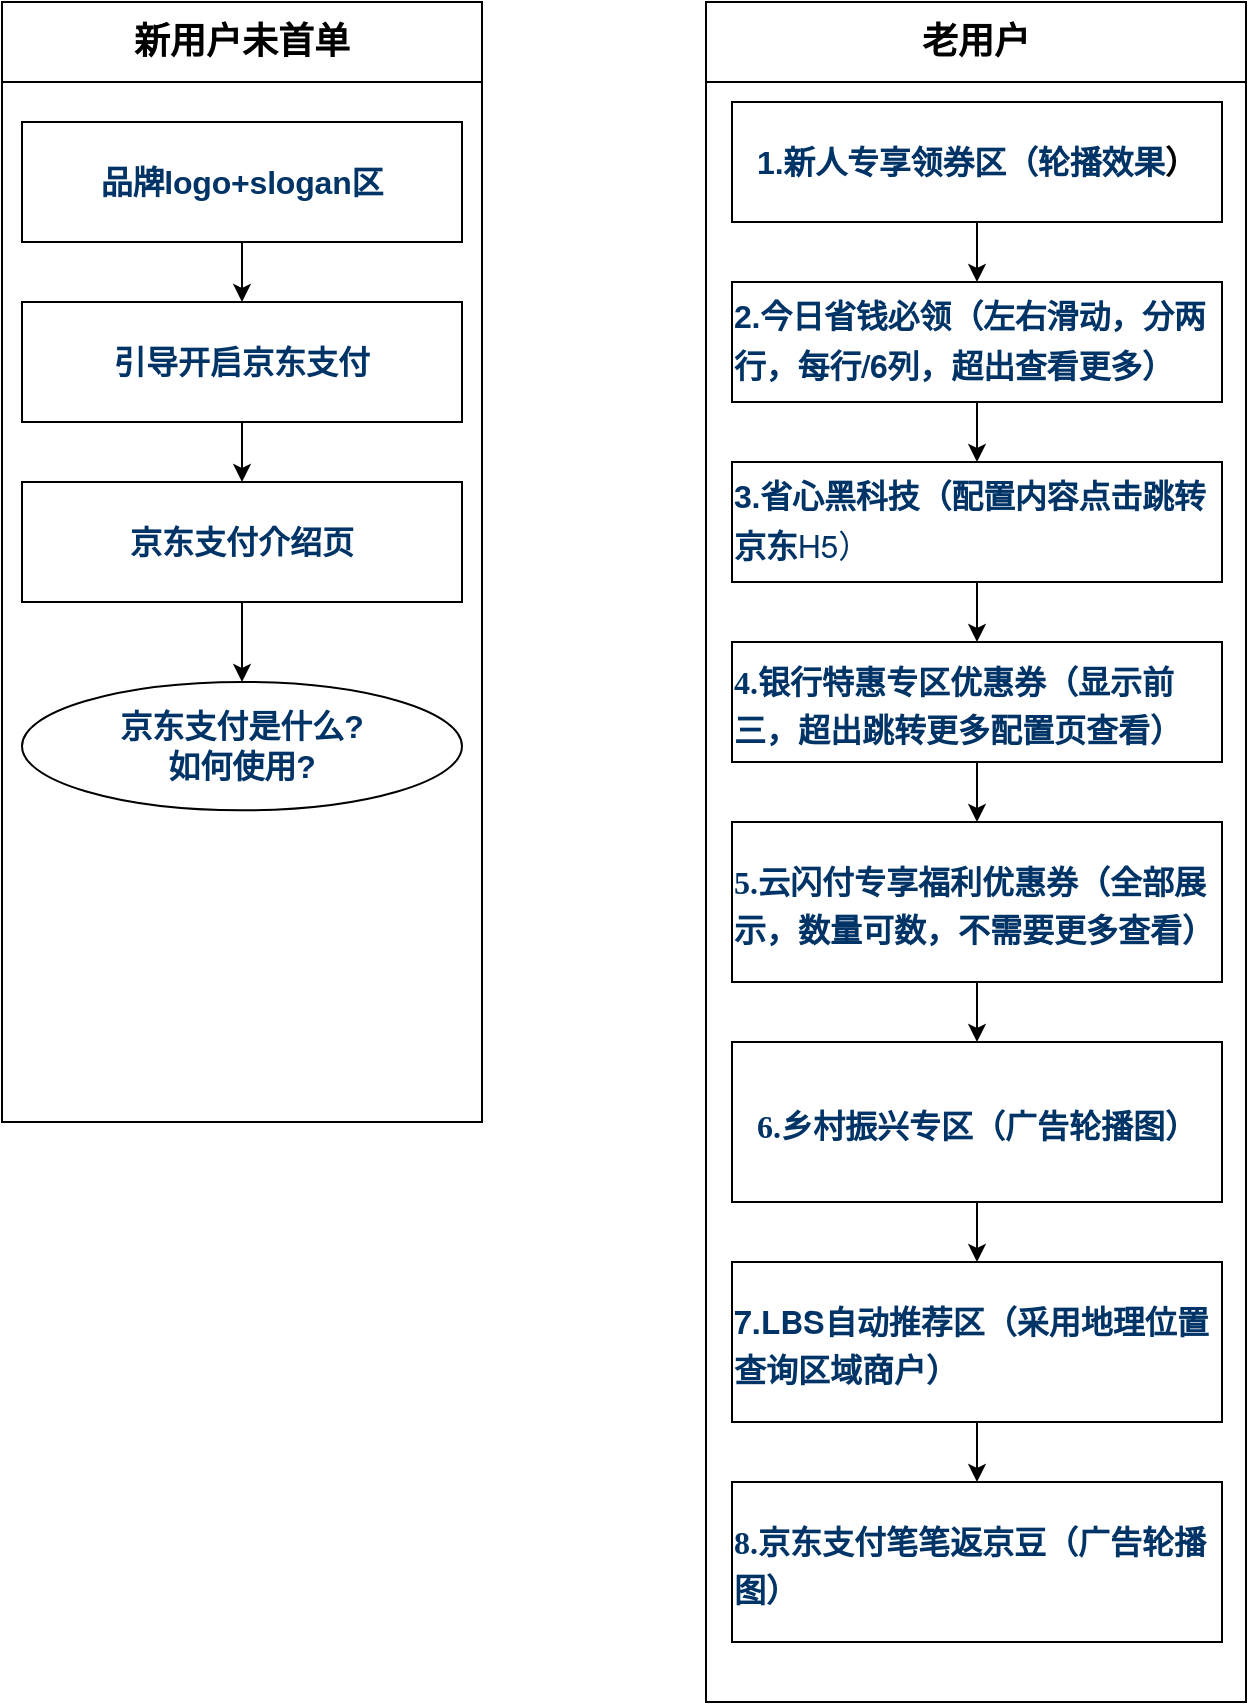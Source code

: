 <mxfile version="16.6.1" type="github">
  <diagram id="wFE0QG_FPsp0jaGvCLVb" name="Page-1">
    <mxGraphModel dx="1298" dy="786" grid="1" gridSize="10" guides="1" tooltips="1" connect="1" arrows="1" fold="1" page="1" pageScale="1" pageWidth="850" pageHeight="1100" math="0" shadow="0">
      <root>
        <mxCell id="0" />
        <mxCell id="1" parent="0" />
        <mxCell id="zbjC4olAFxsm4mvHzc2k-54" value="" style="group" vertex="1" connectable="0" parent="1">
          <mxGeometry x="30" y="20" width="240" height="560" as="geometry" />
        </mxCell>
        <mxCell id="zbjC4olAFxsm4mvHzc2k-34" value="" style="rounded=0;whiteSpace=wrap;html=1;sketch=0;fillColor=none;" vertex="1" parent="zbjC4olAFxsm4mvHzc2k-54">
          <mxGeometry width="240" height="560" as="geometry" />
        </mxCell>
        <mxCell id="zbjC4olAFxsm4mvHzc2k-37" value="&lt;font size=&quot;1&quot;&gt;&lt;b style=&quot;font-size: 18px&quot;&gt;新用户未首单&lt;/b&gt;&lt;/font&gt;" style="rounded=0;whiteSpace=wrap;html=1;sketch=0;fillColor=none;" vertex="1" parent="zbjC4olAFxsm4mvHzc2k-54">
          <mxGeometry width="240" height="40" as="geometry" />
        </mxCell>
        <mxCell id="zbjC4olAFxsm4mvHzc2k-55" value="&lt;h3 id=&quot;id-京东支付小程序一期-页面分为”品牌logo＋slogan“区域、”引导开启按钮“区域、京东支付介绍及京东支付使用介绍区域&quot; style=&quot;margin: 0px ; padding: 0px ; font-size: 16px ; line-height: 1.5 ; letter-spacing: -0.006em ; text-align: left ; background-color: rgb(255 , 255 , 255)&quot;&gt;&lt;font color=&quot;#003366&quot;&gt;品牌logo+slogan区&lt;/font&gt;&lt;/h3&gt;" style="rounded=0;whiteSpace=wrap;html=1;sketch=0;fillColor=none;" vertex="1" parent="zbjC4olAFxsm4mvHzc2k-54">
          <mxGeometry x="10" y="60" width="220" height="60" as="geometry" />
        </mxCell>
        <mxCell id="zbjC4olAFxsm4mvHzc2k-56" value="&lt;font style=&quot;font-size: 16px&quot; color=&quot;#003366&quot;&gt;&lt;b&gt;引导开启京东支付&lt;/b&gt;&lt;/font&gt;" style="whiteSpace=wrap;html=1;fillColor=none;rounded=0;sketch=0;" vertex="1" parent="zbjC4olAFxsm4mvHzc2k-54">
          <mxGeometry x="10" y="150" width="220" height="60" as="geometry" />
        </mxCell>
        <mxCell id="zbjC4olAFxsm4mvHzc2k-57" value="" style="edgeStyle=orthogonalEdgeStyle;rounded=0;orthogonalLoop=1;jettySize=auto;html=1;fontSize=16;entryX=0.5;entryY=0;entryDx=0;entryDy=0;" edge="1" parent="zbjC4olAFxsm4mvHzc2k-54" source="zbjC4olAFxsm4mvHzc2k-55" target="zbjC4olAFxsm4mvHzc2k-56">
          <mxGeometry relative="1" as="geometry" />
        </mxCell>
        <mxCell id="zbjC4olAFxsm4mvHzc2k-58" value="&lt;b style=&quot;font-size: 16px&quot;&gt;&lt;font color=&quot;#003366&quot;&gt;京东支付介绍页&lt;/font&gt;&lt;/b&gt;" style="whiteSpace=wrap;html=1;fillColor=none;rounded=0;sketch=0;" vertex="1" parent="zbjC4olAFxsm4mvHzc2k-54">
          <mxGeometry x="10" y="240" width="220" height="60" as="geometry" />
        </mxCell>
        <mxCell id="zbjC4olAFxsm4mvHzc2k-59" value="" style="edgeStyle=orthogonalEdgeStyle;rounded=0;orthogonalLoop=1;jettySize=auto;html=1;fontSize=16;" edge="1" parent="zbjC4olAFxsm4mvHzc2k-54" source="zbjC4olAFxsm4mvHzc2k-56" target="zbjC4olAFxsm4mvHzc2k-58">
          <mxGeometry relative="1" as="geometry" />
        </mxCell>
        <mxCell id="zbjC4olAFxsm4mvHzc2k-60" value="&lt;b style=&quot;font-size: 16px&quot;&gt;&lt;font color=&quot;#003366&quot;&gt;京东支付是什么?&lt;br&gt;如何使用?&lt;/font&gt;&lt;/b&gt;" style="ellipse;whiteSpace=wrap;html=1;fillColor=none;rounded=0;sketch=0;" vertex="1" parent="zbjC4olAFxsm4mvHzc2k-54">
          <mxGeometry x="10" y="340" width="220" height="64.17" as="geometry" />
        </mxCell>
        <mxCell id="zbjC4olAFxsm4mvHzc2k-61" value="" style="edgeStyle=orthogonalEdgeStyle;rounded=0;orthogonalLoop=1;jettySize=auto;html=1;fontSize=16;" edge="1" parent="zbjC4olAFxsm4mvHzc2k-54" source="zbjC4olAFxsm4mvHzc2k-58" target="zbjC4olAFxsm4mvHzc2k-60">
          <mxGeometry relative="1" as="geometry" />
        </mxCell>
        <mxCell id="zbjC4olAFxsm4mvHzc2k-52" value="" style="rounded=0;whiteSpace=wrap;html=1;sketch=0;fillColor=none;" vertex="1" parent="1">
          <mxGeometry x="382" y="20" width="270" height="850" as="geometry" />
        </mxCell>
        <mxCell id="zbjC4olAFxsm4mvHzc2k-53" value="&lt;font size=&quot;1&quot;&gt;&lt;b style=&quot;font-size: 18px&quot;&gt;老用户&lt;/b&gt;&lt;/font&gt;" style="rounded=0;whiteSpace=wrap;html=1;sketch=0;fillColor=none;" vertex="1" parent="1">
          <mxGeometry x="382" y="20" width="270" height="40" as="geometry" />
        </mxCell>
        <mxCell id="zbjC4olAFxsm4mvHzc2k-80" value="" style="edgeStyle=orthogonalEdgeStyle;rounded=0;orthogonalLoop=1;jettySize=auto;html=1;fontSize=16;fontColor=#003366;entryX=0.5;entryY=0;entryDx=0;entryDy=0;" edge="1" parent="1" source="zbjC4olAFxsm4mvHzc2k-72" target="zbjC4olAFxsm4mvHzc2k-75">
          <mxGeometry relative="1" as="geometry" />
        </mxCell>
        <mxCell id="zbjC4olAFxsm4mvHzc2k-72" value="&lt;h3 id=&quot;id-京东支付小程序一期-页面分为”品牌logo＋slogan“区域、”引导开启按钮“区域、京东支付介绍及京东支付使用介绍区域&quot; style=&quot;margin: 0px ; padding: 0px ; font-size: 16px ; line-height: 1.5 ; letter-spacing: -0.006em ; text-align: left ; background-color: rgb(255 , 255 , 255)&quot;&gt;&lt;font color=&quot;#003366&quot;&gt;1.新人专享领券区（轮播效果&lt;/font&gt;）&lt;/h3&gt;" style="rounded=0;whiteSpace=wrap;html=1;sketch=0;fillColor=none;" vertex="1" parent="1">
          <mxGeometry x="395" y="70" width="245" height="60" as="geometry" />
        </mxCell>
        <mxCell id="zbjC4olAFxsm4mvHzc2k-81" value="" style="edgeStyle=orthogonalEdgeStyle;rounded=0;orthogonalLoop=1;jettySize=auto;html=1;fontSize=16;fontColor=#003366;" edge="1" parent="1" source="zbjC4olAFxsm4mvHzc2k-75" target="zbjC4olAFxsm4mvHzc2k-78">
          <mxGeometry relative="1" as="geometry" />
        </mxCell>
        <mxCell id="zbjC4olAFxsm4mvHzc2k-75" value="&lt;h3 id=&quot;id-京东支付小程序一期-页面分为”品牌logo＋slogan“区域、”引导开启按钮“区域、京东支付介绍及京东支付使用介绍区域&quot; style=&quot;margin: 0px ; padding: 0px ; font-size: 16px ; line-height: 1.5 ; letter-spacing: -0.006em ; text-align: left ; background-color: rgb(255 , 255 , 255)&quot;&gt;&lt;font color=&quot;#003366&quot; style=&quot;font-size: 16px&quot;&gt;2.今日省钱必领（左右滑动，分两行，每行&lt;span class=&quot;s1&quot; style=&quot;font-stretch: normal ; line-height: normal ; font-family: &amp;#34;helvetica neue&amp;#34;&quot;&gt;/6&lt;/span&gt;&lt;span style=&quot;font-family: &amp;#34;pingfang sc&amp;#34;&quot;&gt;列，超出查看更多）&lt;/span&gt;&lt;/font&gt;&lt;/h3&gt;" style="rounded=0;whiteSpace=wrap;html=1;sketch=0;fillColor=none;" vertex="1" parent="1">
          <mxGeometry x="395" y="160" width="245" height="60" as="geometry" />
        </mxCell>
        <mxCell id="zbjC4olAFxsm4mvHzc2k-84" value="" style="edgeStyle=orthogonalEdgeStyle;rounded=0;orthogonalLoop=1;jettySize=auto;html=1;fontSize=16;fontColor=#003366;" edge="1" parent="1" source="zbjC4olAFxsm4mvHzc2k-78" target="zbjC4olAFxsm4mvHzc2k-82">
          <mxGeometry relative="1" as="geometry" />
        </mxCell>
        <mxCell id="zbjC4olAFxsm4mvHzc2k-78" value="&lt;h3 id=&quot;id-京东支付小程序一期-页面分为”品牌logo＋slogan“区域、”引导开启按钮“区域、京东支付介绍及京东支付使用介绍区域&quot; style=&quot;margin: 0px ; padding: 0px ; font-size: 16px ; line-height: 1.5 ; letter-spacing: -0.006em ; text-align: left ; background-color: rgb(255 , 255 , 255)&quot;&gt;&lt;font color=&quot;#003366&quot; style=&quot;font-size: 16px&quot;&gt;&lt;font style=&quot;font-size: 16px&quot;&gt;3.省心黑科技&lt;/font&gt;（配置内容点击跳转京东&lt;span class=&quot;s1&quot; style=&quot;font-weight: normal ; font-stretch: normal ; line-height: normal ; font-family: &amp;#34;helvetica neue&amp;#34;&quot;&gt;H5&lt;/span&gt;&lt;span style=&quot;font-family: &amp;#34;pingfang sc&amp;#34; ; font-weight: normal&quot;&gt;）&lt;/span&gt;&lt;/font&gt;&lt;/h3&gt;" style="rounded=0;whiteSpace=wrap;html=1;sketch=0;fillColor=none;" vertex="1" parent="1">
          <mxGeometry x="395" y="250" width="245" height="60" as="geometry" />
        </mxCell>
        <mxCell id="zbjC4olAFxsm4mvHzc2k-86" value="" style="edgeStyle=orthogonalEdgeStyle;rounded=0;orthogonalLoop=1;jettySize=auto;html=1;fontSize=16;fontColor=#003366;" edge="1" parent="1" source="zbjC4olAFxsm4mvHzc2k-82" target="zbjC4olAFxsm4mvHzc2k-85">
          <mxGeometry relative="1" as="geometry" />
        </mxCell>
        <mxCell id="zbjC4olAFxsm4mvHzc2k-82" value="&lt;h3 id=&quot;id-京东支付小程序一期-页面分为”品牌logo＋slogan“区域、”引导开启按钮“区域、京东支付介绍及京东支付使用介绍区域&quot; style=&quot;margin: 0px ; padding: 0px ; line-height: 1.5 ; letter-spacing: -0.006em ; text-align: left ; background-color: rgb(255 , 255 , 255)&quot;&gt;&lt;p class=&quot;p1&quot; style=&quot;margin: 0px ; font-stretch: normal ; line-height: normal ; font-family: &amp;#34;pingfang sc&amp;#34; ; letter-spacing: normal&quot;&gt;&lt;font style=&quot;font-size: 16px&quot; color=&quot;#003366&quot;&gt;4.银行特惠专区优惠券（显示前三，超出跳转更多配置页查看）&lt;/font&gt;&lt;/p&gt;&lt;/h3&gt;" style="rounded=0;whiteSpace=wrap;html=1;sketch=0;fillColor=none;" vertex="1" parent="1">
          <mxGeometry x="395" y="340" width="245" height="60" as="geometry" />
        </mxCell>
        <mxCell id="zbjC4olAFxsm4mvHzc2k-88" value="" style="edgeStyle=orthogonalEdgeStyle;rounded=0;orthogonalLoop=1;jettySize=auto;html=1;fontSize=16;fontColor=#003366;" edge="1" parent="1" source="zbjC4olAFxsm4mvHzc2k-85" target="zbjC4olAFxsm4mvHzc2k-87">
          <mxGeometry relative="1" as="geometry" />
        </mxCell>
        <mxCell id="zbjC4olAFxsm4mvHzc2k-85" value="&lt;h3 id=&quot;id-京东支付小程序一期-页面分为”品牌logo＋slogan“区域、”引导开启按钮“区域、京东支付介绍及京东支付使用介绍区域&quot; style=&quot;margin: 0px ; padding: 0px ; line-height: 1.5 ; letter-spacing: -0.006em ; text-align: left ; background-color: rgb(255 , 255 , 255)&quot;&gt;&lt;p class=&quot;p1&quot; style=&quot;margin: 0px ; font-stretch: normal ; line-height: normal ; font-family: &amp;#34;pingfang sc&amp;#34; ; letter-spacing: normal&quot;&gt;&lt;font style=&quot;font-size: 16px&quot; color=&quot;#003366&quot;&gt;5.云闪付专享福利优惠券（全部展示，数量可数，不需要更多查看）&lt;/font&gt;&lt;/p&gt;&lt;/h3&gt;" style="rounded=0;whiteSpace=wrap;html=1;sketch=0;fillColor=none;" vertex="1" parent="1">
          <mxGeometry x="395" y="430" width="245" height="80" as="geometry" />
        </mxCell>
        <mxCell id="zbjC4olAFxsm4mvHzc2k-90" value="" style="edgeStyle=orthogonalEdgeStyle;rounded=0;orthogonalLoop=1;jettySize=auto;html=1;fontSize=16;fontColor=#003366;" edge="1" parent="1" source="zbjC4olAFxsm4mvHzc2k-87" target="zbjC4olAFxsm4mvHzc2k-89">
          <mxGeometry relative="1" as="geometry" />
        </mxCell>
        <mxCell id="zbjC4olAFxsm4mvHzc2k-87" value="&lt;h3 id=&quot;id-京东支付小程序一期-页面分为”品牌logo＋slogan“区域、”引导开启按钮“区域、京东支付介绍及京东支付使用介绍区域&quot; style=&quot;margin: 0px ; padding: 0px ; line-height: 1.5 ; letter-spacing: -0.006em ; text-align: left ; background-color: rgb(255 , 255 , 255)&quot;&gt;&lt;p class=&quot;p1&quot; style=&quot;margin: 0px ; font-stretch: normal ; line-height: normal ; font-family: &amp;#34;pingfang sc&amp;#34; ; letter-spacing: normal&quot;&gt;&lt;font style=&quot;font-size: 16px&quot; color=&quot;#003366&quot;&gt;6.乡村振兴专区（广告轮播图）&lt;/font&gt;&lt;/p&gt;&lt;/h3&gt;" style="rounded=0;whiteSpace=wrap;html=1;sketch=0;fillColor=none;" vertex="1" parent="1">
          <mxGeometry x="395" y="540" width="245" height="80" as="geometry" />
        </mxCell>
        <mxCell id="zbjC4olAFxsm4mvHzc2k-92" value="" style="edgeStyle=orthogonalEdgeStyle;rounded=0;orthogonalLoop=1;jettySize=auto;html=1;fontFamily=Helvetica;fontSize=16;fontColor=default;" edge="1" parent="1" source="zbjC4olAFxsm4mvHzc2k-89" target="zbjC4olAFxsm4mvHzc2k-91">
          <mxGeometry relative="1" as="geometry" />
        </mxCell>
        <mxCell id="zbjC4olAFxsm4mvHzc2k-89" value="&lt;h3 id=&quot;id-京东支付小程序一期-页面分为”品牌logo＋slogan“区域、”引导开启按钮“区域、京东支付介绍及京东支付使用介绍区域&quot; style=&quot;margin: 0px ; padding: 0px ; line-height: 1.5 ; letter-spacing: -0.006em ; text-align: left ; background-color: rgb(255 , 255 , 255) ; font-size: 14px&quot;&gt;&lt;p class=&quot;p1&quot; style=&quot;margin: 0px ; font-stretch: normal ; line-height: normal ; font-family: &amp;#34;pingfang sc&amp;#34; ; letter-spacing: normal ; font-size: 16px&quot;&gt;&lt;font color=&quot;#003366&quot; style=&quot;font-size: 16px&quot;&gt;&lt;span class=&quot;s1&quot; style=&quot;font-stretch: normal ; line-height: normal ; font-family: &amp;#34;helvetica neue&amp;#34;&quot;&gt;7.LBS&lt;/span&gt;自动推荐区（采用地理位置查询区域商户）&lt;/font&gt;&lt;/p&gt;&lt;/h3&gt;" style="rounded=0;whiteSpace=wrap;html=1;sketch=0;fillColor=none;" vertex="1" parent="1">
          <mxGeometry x="395" y="650" width="245" height="80" as="geometry" />
        </mxCell>
        <mxCell id="zbjC4olAFxsm4mvHzc2k-91" value="&lt;h3 id=&quot;id-京东支付小程序一期-页面分为”品牌logo＋slogan“区域、”引导开启按钮“区域、京东支付介绍及京东支付使用介绍区域&quot; style=&quot;margin: 0px ; padding: 0px ; line-height: 1.5 ; letter-spacing: -0.006em ; text-align: left ; background-color: rgb(255 , 255 , 255)&quot;&gt;&lt;p class=&quot;p1&quot; style=&quot;margin: 0px ; font-stretch: normal ; line-height: normal ; font-family: &amp;#34;pingfang sc&amp;#34; ; letter-spacing: normal&quot;&gt;&lt;font style=&quot;font-size: 16px&quot; color=&quot;#003366&quot;&gt;8.京东支付笔笔返京豆（广告轮播图）&lt;/font&gt;&lt;/p&gt;&lt;/h3&gt;" style="rounded=0;whiteSpace=wrap;html=1;sketch=0;fillColor=none;" vertex="1" parent="1">
          <mxGeometry x="395" y="760" width="245" height="80" as="geometry" />
        </mxCell>
      </root>
    </mxGraphModel>
  </diagram>
</mxfile>

